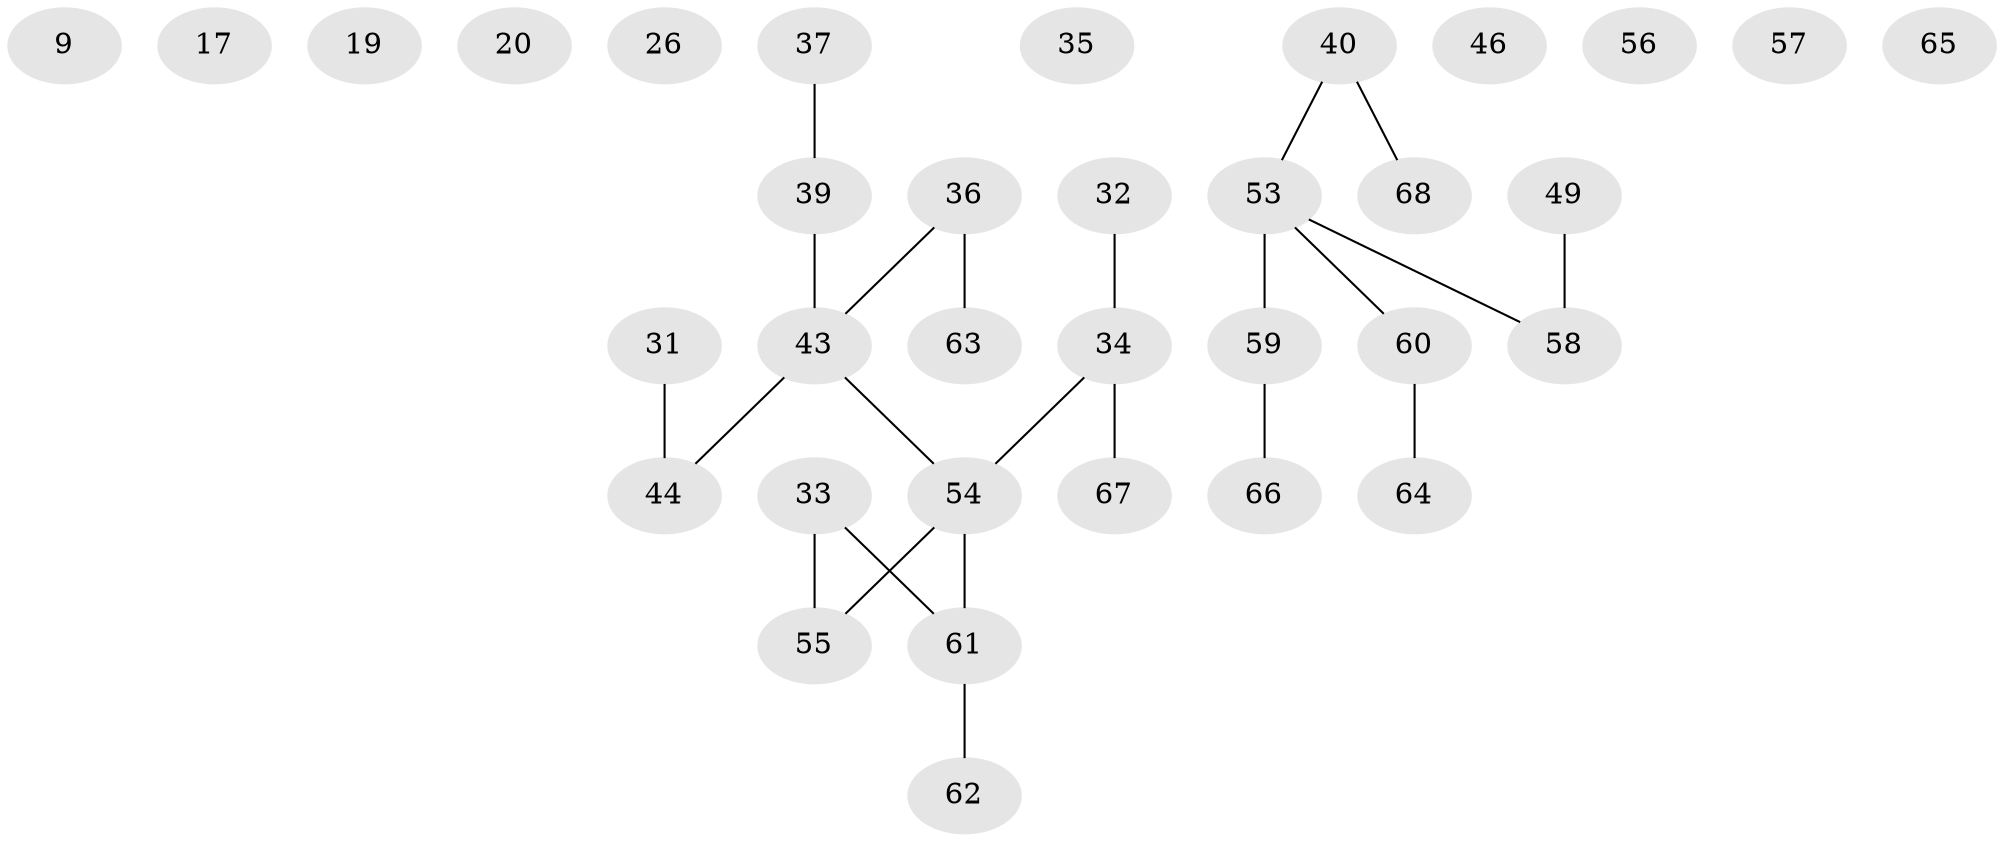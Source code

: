 // original degree distribution, {2: 0.29411764705882354, 1: 0.36764705882352944, 0: 0.1323529411764706, 4: 0.07352941176470588, 3: 0.10294117647058823, 5: 0.029411764705882353}
// Generated by graph-tools (version 1.1) at 2025/40/03/09/25 04:40:49]
// undirected, 34 vertices, 23 edges
graph export_dot {
graph [start="1"]
  node [color=gray90,style=filled];
  9;
  17;
  19;
  20;
  26;
  31;
  32;
  33 [super="+4"];
  34 [super="+27+23+28"];
  35;
  36 [super="+13+25+29"];
  37;
  39;
  40 [super="+1"];
  43 [super="+14"];
  44;
  46;
  49;
  53 [super="+45+51"];
  54 [super="+16+7+47+52"];
  55;
  56;
  57 [super="+2"];
  58;
  59 [super="+3+12+21+24"];
  60;
  61 [super="+50"];
  62 [super="+15"];
  63;
  64 [super="+22"];
  65;
  66;
  67;
  68 [super="+10"];
  31 -- 44;
  32 -- 34;
  33 -- 55;
  33 -- 61;
  34 -- 67;
  34 -- 54;
  36 -- 63;
  36 -- 43;
  37 -- 39;
  39 -- 43;
  40 -- 68;
  40 -- 53;
  43 -- 54;
  43 -- 44;
  49 -- 58;
  53 -- 58;
  53 -- 59;
  53 -- 60;
  54 -- 61 [weight=2];
  54 -- 55;
  59 -- 66;
  60 -- 64;
  61 -- 62;
}
